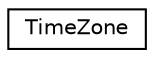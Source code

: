 digraph G
{
  edge [fontname="Helvetica",fontsize="10",labelfontname="Helvetica",labelfontsize="10"];
  node [fontname="Helvetica",fontsize="10",shape=record];
  rankdir=LR;
  Node1 [label="TimeZone",height=0.2,width=0.4,color="black", fillcolor="white", style="filled",URL="$dd/de6/class_time_zone.html",tooltip="This header file defines TimeZone."];
}
